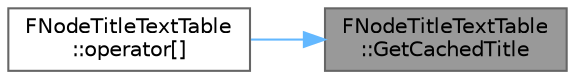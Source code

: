 digraph "FNodeTitleTextTable::GetCachedTitle"
{
 // INTERACTIVE_SVG=YES
 // LATEX_PDF_SIZE
  bgcolor="transparent";
  edge [fontname=Helvetica,fontsize=10,labelfontname=Helvetica,labelfontsize=10];
  node [fontname=Helvetica,fontsize=10,shape=box,height=0.2,width=0.4];
  rankdir="RL";
  Node1 [id="Node000001",label="FNodeTitleTextTable\l::GetCachedTitle",height=0.2,width=0.4,color="gray40", fillcolor="grey60", style="filled", fontcolor="black",tooltip=" "];
  Node1 -> Node2 [id="edge1_Node000001_Node000002",dir="back",color="steelblue1",style="solid",tooltip=" "];
  Node2 [id="Node000002",label="FNodeTitleTextTable\l::operator[]",height=0.2,width=0.4,color="grey40", fillcolor="white", style="filled",URL="$d2/d33/structFNodeTitleTextTable.html#a3e23bbde4f574cb71131f73ddcd1f46e",tooltip=" "];
}
